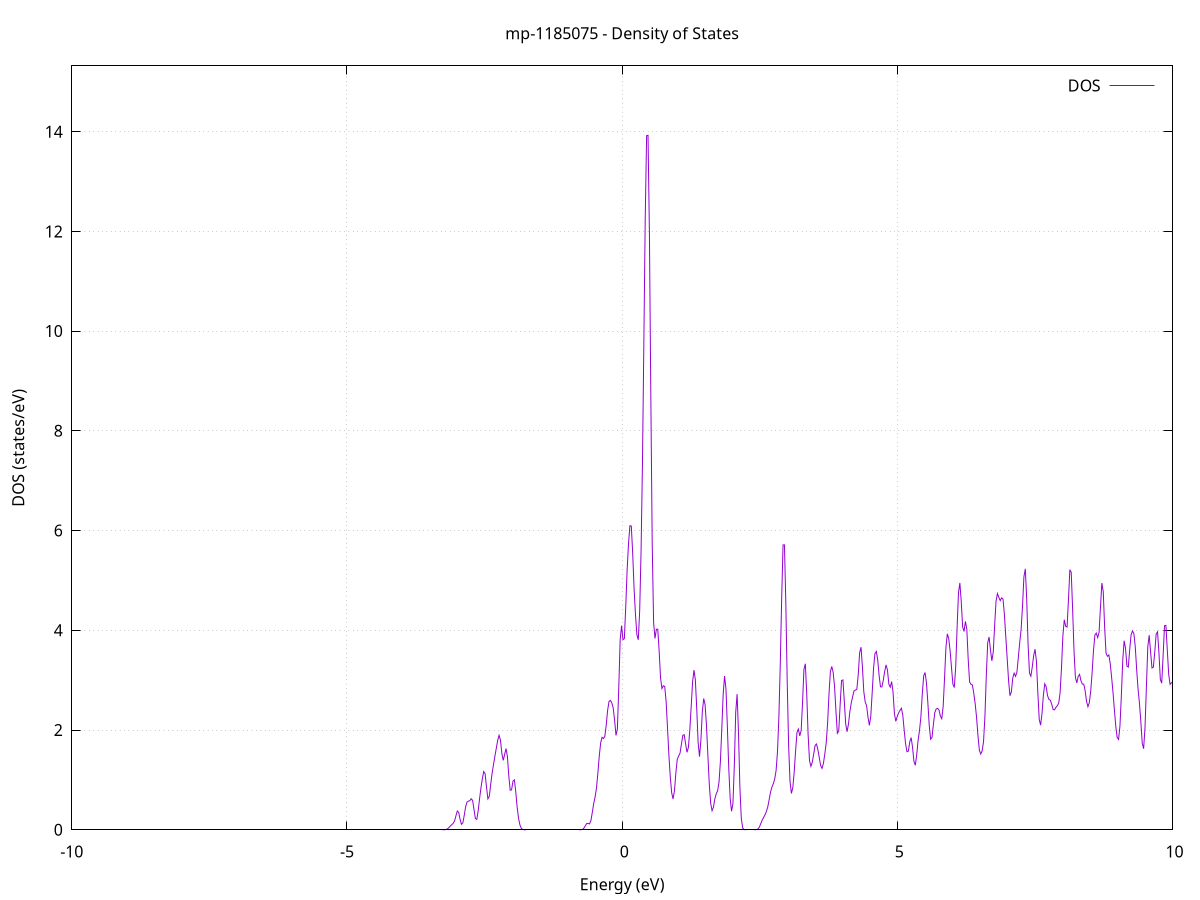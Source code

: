 set title 'mp-1185075 - Density of States'
set xlabel 'Energy (eV)'
set ylabel 'DOS (states/eV)'
set grid
set xrange [-10:10]
set yrange [0:15.319]
set xzeroaxis lt -1
set terminal png size 800,600
set output 'mp-1185075_dos_gnuplot.png'
plot '-' using 1:2 with lines title 'DOS'
-36.461500 0.000000
-36.436200 0.000000
-36.410900 0.000000
-36.385600 0.000000
-36.360300 0.000000
-36.335000 0.000000
-36.309700 0.000000
-36.284400 0.000000
-36.259100 0.000000
-36.233800 0.000000
-36.208500 0.000000
-36.183200 0.000000
-36.157900 0.000000
-36.132600 0.000000
-36.107300 0.000000
-36.082000 0.000000
-36.056700 0.000000
-36.031400 0.000000
-36.006100 0.000000
-35.980800 0.000000
-35.955500 0.000000
-35.930200 0.000000
-35.905000 0.000000
-35.879700 0.000000
-35.854400 0.000000
-35.829100 0.000000
-35.803800 0.000000
-35.778500 0.000000
-35.753200 0.000000
-35.727900 0.000000
-35.702600 0.000000
-35.677300 0.000000
-35.652000 0.000000
-35.626700 0.000000
-35.601400 0.000000
-35.576100 0.000000
-35.550800 0.000000
-35.525500 0.000000
-35.500200 0.000000
-35.474900 0.000000
-35.449600 0.000000
-35.424300 0.000000
-35.399000 0.000000
-35.373700 0.000000
-35.348400 0.000000
-35.323200 0.000000
-35.297900 0.000000
-35.272600 0.000000
-35.247300 0.000000
-35.222000 0.000000
-35.196700 0.000000
-35.171400 0.000000
-35.146100 0.000000
-35.120800 0.000000
-35.095500 0.000000
-35.070200 0.000000
-35.044900 0.000000
-35.019600 0.000000
-34.994300 0.000000
-34.969000 0.000000
-34.943700 0.000000
-34.918400 0.000000
-34.893100 0.000000
-34.867800 0.000000
-34.842500 0.000000
-34.817200 0.000000
-34.791900 0.000000
-34.766700 0.000000
-34.741400 0.000000
-34.716100 0.000000
-34.690800 0.000000
-34.665500 0.000000
-34.640200 0.000000
-34.614900 0.000000
-34.589600 0.000000
-34.564300 0.000000
-34.539000 0.000000
-34.513700 0.000000
-34.488400 0.000000
-34.463100 0.000000
-34.437800 0.000000
-34.412500 0.000000
-34.387200 0.000000
-34.361900 0.000000
-34.336600 0.000000
-34.311300 0.000900
-34.286000 0.016900
-34.260700 0.193300
-34.235400 1.358100
-34.210100 5.916800
-34.184900 16.137400
-34.159600 27.866600
-34.134300 30.842600
-34.109000 22.111700
-34.083700 10.324500
-34.058400 3.133600
-34.033100 0.612800
-34.007800 0.076200
-33.982500 0.006000
-33.957200 0.000300
-33.931900 0.000000
-33.906600 0.000000
-33.881300 0.000000
-33.856000 0.000000
-33.830700 0.000000
-33.805400 0.000000
-33.780100 0.000000
-33.754800 0.000000
-33.729500 0.000000
-33.704200 0.000000
-33.678900 0.000000
-33.653600 0.000000
-33.628300 0.000000
-33.603100 0.000000
-33.577800 0.000000
-33.552500 0.000000
-33.527200 0.000000
-33.501900 0.000000
-33.476600 0.000000
-33.451300 0.000000
-33.426000 0.000000
-33.400700 0.000000
-33.375400 0.000000
-33.350100 0.000000
-33.324800 0.000000
-33.299500 0.000000
-33.274200 0.000000
-33.248900 0.000000
-33.223600 0.000000
-33.198300 0.000000
-33.173000 0.000000
-33.147700 0.000000
-33.122400 0.000000
-33.097100 0.000000
-33.071800 0.000000
-33.046600 0.000000
-33.021300 0.000000
-32.996000 0.000000
-32.970700 0.000000
-32.945400 0.000000
-32.920100 0.000000
-32.894800 0.000000
-32.869500 0.000000
-32.844200 0.000000
-32.818900 0.000000
-32.793600 0.000000
-32.768300 0.000000
-32.743000 0.000000
-32.717700 0.000000
-32.692400 0.000000
-32.667100 0.000000
-32.641800 0.000000
-32.616500 0.000000
-32.591200 0.000000
-32.565900 0.000000
-32.540600 0.000000
-32.515300 0.000000
-32.490000 0.000000
-32.464800 0.000000
-32.439500 0.000000
-32.414200 0.000000
-32.388900 0.000000
-32.363600 0.000000
-32.338300 0.000000
-32.313000 0.000000
-32.287700 0.000000
-32.262400 0.000000
-32.237100 0.000000
-32.211800 0.000000
-32.186500 0.000000
-32.161200 0.000000
-32.135900 0.000000
-32.110600 0.000000
-32.085300 0.000000
-32.060000 0.000000
-32.034700 0.000000
-32.009400 0.000000
-31.984100 0.000000
-31.958800 0.000000
-31.933500 0.000000
-31.908200 0.000000
-31.883000 0.000000
-31.857700 0.000000
-31.832400 0.000000
-31.807100 0.000000
-31.781800 0.000000
-31.756500 0.000000
-31.731200 0.000000
-31.705900 0.000000
-31.680600 0.000000
-31.655300 0.000000
-31.630000 0.000000
-31.604700 0.000000
-31.579400 0.000000
-31.554100 0.000000
-31.528800 0.000000
-31.503500 0.000000
-31.478200 0.000000
-31.452900 0.000000
-31.427600 0.000000
-31.402300 0.000000
-31.377000 0.000000
-31.351700 0.000000
-31.326500 0.000000
-31.301200 0.000000
-31.275900 0.000000
-31.250600 0.000000
-31.225300 0.000000
-31.200000 0.000000
-31.174700 0.000000
-31.149400 0.000000
-31.124100 0.000000
-31.098800 0.000000
-31.073500 0.000400
-31.048200 0.007900
-31.022900 0.089300
-30.997600 0.616600
-30.972300 2.598600
-30.947000 6.696000
-30.921700 10.560200
-30.896400 10.199000
-30.871100 6.048600
-30.845800 2.383300
-30.820500 1.821000
-30.795200 5.526900
-30.769900 13.708200
-30.744700 21.155400
-30.719400 20.107700
-30.694100 11.766100
-30.668800 4.236300
-30.643500 0.937500
-30.618200 0.127400
-30.592900 0.010600
-30.567600 0.000500
-30.542300 0.000000
-30.517000 0.000000
-30.491700 0.000000
-30.466400 0.000000
-30.441100 0.000000
-30.415800 0.000000
-30.390500 0.000000
-30.365200 0.000000
-30.339900 0.000000
-30.314600 0.000000
-30.289300 0.000000
-30.264000 0.000000
-30.238700 0.000000
-30.213400 0.000000
-30.188200 0.000000
-30.162900 0.000000
-30.137600 0.000000
-30.112300 0.000000
-30.087000 0.000000
-30.061700 0.000000
-30.036400 0.000000
-30.011100 0.000000
-29.985800 0.000000
-29.960500 0.000000
-29.935200 0.000000
-29.909900 0.000000
-29.884600 0.000000
-29.859300 0.000000
-29.834000 0.000000
-29.808700 0.000000
-29.783400 0.000000
-29.758100 0.000000
-29.732800 0.000000
-29.707500 0.000000
-29.682200 0.000000
-29.656900 0.000000
-29.631600 0.000000
-29.606400 0.000000
-29.581100 0.000000
-29.555800 0.000000
-29.530500 0.000000
-29.505200 0.000000
-29.479900 0.000000
-29.454600 0.000000
-29.429300 0.000000
-29.404000 0.000000
-29.378700 0.000000
-29.353400 0.000000
-29.328100 0.000000
-29.302800 0.000000
-29.277500 0.000000
-29.252200 0.000000
-29.226900 0.000000
-29.201600 0.000000
-29.176300 0.000000
-29.151000 0.000000
-29.125700 0.000000
-29.100400 0.000000
-29.075100 0.000000
-29.049800 0.000000
-29.024600 0.000000
-28.999300 0.000000
-28.974000 0.000000
-28.948700 0.000000
-28.923400 0.000000
-28.898100 0.000000
-28.872800 0.000000
-28.847500 0.000000
-28.822200 0.000000
-28.796900 0.000000
-28.771600 0.000000
-28.746300 0.000000
-28.721000 0.000000
-28.695700 0.000000
-28.670400 0.000000
-28.645100 0.000000
-28.619800 0.000000
-28.594500 0.000000
-28.569200 0.000000
-28.543900 0.000000
-28.518600 0.000000
-28.493300 0.000000
-28.468100 0.000000
-28.442800 0.000000
-28.417500 0.000000
-28.392200 0.000000
-28.366900 0.000000
-28.341600 0.000000
-28.316300 0.000000
-28.291000 0.000000
-28.265700 0.000000
-28.240400 0.000000
-28.215100 0.000000
-28.189800 0.000000
-28.164500 0.000000
-28.139200 0.000000
-28.113900 0.000000
-28.088600 0.000000
-28.063300 0.000000
-28.038000 0.000000
-28.012700 0.000000
-27.987400 0.000000
-27.962100 0.000000
-27.936800 0.000000
-27.911500 0.000000
-27.886300 0.000000
-27.861000 0.000000
-27.835700 0.000000
-27.810400 0.000000
-27.785100 0.000000
-27.759800 0.000000
-27.734500 0.000000
-27.709200 0.000000
-27.683900 0.000000
-27.658600 0.000000
-27.633300 0.000000
-27.608000 0.000000
-27.582700 0.000000
-27.557400 0.000000
-27.532100 0.000000
-27.506800 0.000000
-27.481500 0.000000
-27.456200 0.000000
-27.430900 0.000000
-27.405600 0.000000
-27.380300 0.000000
-27.355000 0.000000
-27.329700 0.000000
-27.304500 0.000000
-27.279200 0.000000
-27.253900 0.000000
-27.228600 0.000000
-27.203300 0.000000
-27.178000 0.000000
-27.152700 0.000000
-27.127400 0.000000
-27.102100 0.000000
-27.076800 0.000000
-27.051500 0.000000
-27.026200 0.000000
-27.000900 0.000000
-26.975600 0.000000
-26.950300 0.000000
-26.925000 0.000000
-26.899700 0.000000
-26.874400 0.000000
-26.849100 0.000000
-26.823800 0.000000
-26.798500 0.000000
-26.773200 0.000000
-26.748000 0.000000
-26.722700 0.000000
-26.697400 0.000000
-26.672100 0.000000
-26.646800 0.000000
-26.621500 0.000000
-26.596200 0.000000
-26.570900 0.000000
-26.545600 0.000000
-26.520300 0.000000
-26.495000 0.000000
-26.469700 0.000000
-26.444400 0.000000
-26.419100 0.000000
-26.393800 0.000000
-26.368500 0.000000
-26.343200 0.000000
-26.317900 0.000000
-26.292600 0.000000
-26.267300 0.000000
-26.242000 0.000000
-26.216700 0.000000
-26.191400 0.000000
-26.166200 0.000000
-26.140900 0.000000
-26.115600 0.000000
-26.090300 0.000000
-26.065000 0.000000
-26.039700 0.000000
-26.014400 0.000000
-25.989100 0.000000
-25.963800 0.000000
-25.938500 0.000000
-25.913200 0.000000
-25.887900 0.000000
-25.862600 0.000000
-25.837300 0.000000
-25.812000 0.000000
-25.786700 0.000000
-25.761400 0.000000
-25.736100 0.000000
-25.710800 0.000000
-25.685500 0.000000
-25.660200 0.000000
-25.634900 0.000000
-25.609600 0.000000
-25.584400 0.000000
-25.559100 0.000000
-25.533800 0.000000
-25.508500 0.000000
-25.483200 0.000000
-25.457900 0.000000
-25.432600 0.000000
-25.407300 0.000000
-25.382000 0.000000
-25.356700 0.000000
-25.331400 0.000000
-25.306100 0.000000
-25.280800 0.000000
-25.255500 0.000000
-25.230200 0.000000
-25.204900 0.000000
-25.179600 0.000000
-25.154300 0.000000
-25.129000 0.000000
-25.103700 0.000000
-25.078400 0.000000
-25.053100 0.000000
-25.027900 0.000000
-25.002600 0.000000
-24.977300 0.000000
-24.952000 0.000000
-24.926700 0.000000
-24.901400 0.000000
-24.876100 0.000000
-24.850800 0.000000
-24.825500 0.000000
-24.800200 0.000000
-24.774900 0.000000
-24.749600 0.000000
-24.724300 0.000000
-24.699000 0.000000
-24.673700 0.000000
-24.648400 0.000000
-24.623100 0.000000
-24.597800 0.000000
-24.572500 0.000000
-24.547200 0.000000
-24.521900 0.000000
-24.496600 0.000000
-24.471300 0.000000
-24.446100 0.000000
-24.420800 0.000000
-24.395500 0.000000
-24.370200 0.000000
-24.344900 0.000000
-24.319600 0.000000
-24.294300 0.000000
-24.269000 0.000000
-24.243700 0.000000
-24.218400 0.000000
-24.193100 0.000000
-24.167800 0.000000
-24.142500 0.000000
-24.117200 0.000000
-24.091900 0.000000
-24.066600 0.000000
-24.041300 0.000000
-24.016000 0.000000
-23.990700 0.000000
-23.965400 0.000000
-23.940100 0.000000
-23.914800 0.000000
-23.889500 0.000000
-23.864300 0.000000
-23.839000 0.000000
-23.813700 0.000000
-23.788400 0.000000
-23.763100 0.000000
-23.737800 0.000000
-23.712500 0.000000
-23.687200 0.000000
-23.661900 0.000000
-23.636600 0.000000
-23.611300 0.000000
-23.586000 0.000000
-23.560700 0.000000
-23.535400 0.000000
-23.510100 0.000000
-23.484800 0.000000
-23.459500 0.000000
-23.434200 0.000000
-23.408900 0.000000
-23.383600 0.000000
-23.358300 0.000000
-23.333000 0.000000
-23.307800 0.000000
-23.282500 0.000000
-23.257200 0.000000
-23.231900 0.000000
-23.206600 0.000000
-23.181300 0.000000
-23.156000 0.000000
-23.130700 0.000000
-23.105400 0.000000
-23.080100 0.000000
-23.054800 0.000000
-23.029500 0.000000
-23.004200 0.000000
-22.978900 0.000000
-22.953600 0.000000
-22.928300 0.000000
-22.903000 0.000000
-22.877700 0.000000
-22.852400 0.000000
-22.827100 0.000000
-22.801800 0.000000
-22.776500 0.000000
-22.751200 0.000000
-22.726000 0.000000
-22.700700 0.000000
-22.675400 0.000000
-22.650100 0.000000
-22.624800 0.000000
-22.599500 0.000000
-22.574200 0.000000
-22.548900 0.000000
-22.523600 0.000000
-22.498300 0.000000
-22.473000 0.000000
-22.447700 0.000000
-22.422400 0.000000
-22.397100 0.000000
-22.371800 0.000000
-22.346500 0.000000
-22.321200 0.000000
-22.295900 0.000000
-22.270600 0.000000
-22.245300 0.000000
-22.220000 0.000000
-22.194700 0.000000
-22.169500 0.000000
-22.144200 0.000000
-22.118900 0.000000
-22.093600 0.000000
-22.068300 0.000000
-22.043000 0.000000
-22.017700 0.000000
-21.992400 0.000000
-21.967100 0.000000
-21.941800 0.000000
-21.916500 0.000000
-21.891200 0.000000
-21.865900 0.000000
-21.840600 0.000000
-21.815300 0.000000
-21.790000 0.000000
-21.764700 0.000000
-21.739400 0.000000
-21.714100 0.000000
-21.688800 0.000000
-21.663500 0.000000
-21.638200 0.000000
-21.612900 0.000000
-21.587700 0.000000
-21.562400 0.000000
-21.537100 0.000000
-21.511800 0.000000
-21.486500 0.000000
-21.461200 0.000000
-21.435900 0.000000
-21.410600 0.000000
-21.385300 0.000000
-21.360000 0.000000
-21.334700 0.000000
-21.309400 0.000000
-21.284100 0.000000
-21.258800 0.000000
-21.233500 0.000000
-21.208200 0.000000
-21.182900 0.000000
-21.157600 0.000000
-21.132300 0.000000
-21.107000 0.000000
-21.081700 0.000000
-21.056400 0.000000
-21.031100 0.000000
-21.005900 0.000000
-20.980600 0.000000
-20.955300 0.000000
-20.930000 0.000000
-20.904700 0.000000
-20.879400 0.000000
-20.854100 0.000000
-20.828800 0.000000
-20.803500 0.000000
-20.778200 0.000000
-20.752900 0.000000
-20.727600 0.000000
-20.702300 0.000000
-20.677000 0.000000
-20.651700 0.000000
-20.626400 0.000000
-20.601100 0.000000
-20.575800 0.000000
-20.550500 0.000000
-20.525200 0.000000
-20.499900 0.000000
-20.474600 0.000000
-20.449400 0.000000
-20.424100 0.000000
-20.398800 0.000000
-20.373500 0.000000
-20.348200 0.000000
-20.322900 0.000000
-20.297600 0.000000
-20.272300 0.000000
-20.247000 0.000000
-20.221700 0.000000
-20.196400 0.000000
-20.171100 0.000000
-20.145800 0.000000
-20.120500 0.000000
-20.095200 0.000000
-20.069900 0.000000
-20.044600 0.000000
-20.019300 0.000000
-19.994000 0.000000
-19.968700 0.000000
-19.943400 0.000000
-19.918100 0.000000
-19.892800 0.000000
-19.867600 0.000000
-19.842300 0.000000
-19.817000 0.000000
-19.791700 0.000000
-19.766400 0.000000
-19.741100 0.000000
-19.715800 0.000000
-19.690500 0.000000
-19.665200 0.000000
-19.639900 0.000000
-19.614600 0.000000
-19.589300 0.000000
-19.564000 0.000000
-19.538700 0.000000
-19.513400 0.000000
-19.488100 0.000000
-19.462800 0.000000
-19.437500 0.000000
-19.412200 0.000000
-19.386900 0.000000
-19.361600 0.000000
-19.336300 0.000000
-19.311000 0.000000
-19.285800 0.000000
-19.260500 0.000000
-19.235200 0.000000
-19.209900 0.000000
-19.184600 0.000000
-19.159300 0.000000
-19.134000 0.000000
-19.108700 0.000000
-19.083400 0.000000
-19.058100 0.000000
-19.032800 0.000000
-19.007500 0.000000
-18.982200 0.000000
-18.956900 0.000000
-18.931600 0.000000
-18.906300 0.000000
-18.881000 0.000000
-18.855700 0.000000
-18.830400 0.000000
-18.805100 0.000000
-18.779800 0.000000
-18.754500 0.000000
-18.729300 0.000000
-18.704000 0.000000
-18.678700 0.000000
-18.653400 0.000000
-18.628100 0.000000
-18.602800 0.000000
-18.577500 0.000000
-18.552200 0.000000
-18.526900 0.000000
-18.501600 0.000000
-18.476300 0.000000
-18.451000 0.000000
-18.425700 0.000000
-18.400400 0.000000
-18.375100 0.000000
-18.349800 0.000000
-18.324500 0.000000
-18.299200 0.000000
-18.273900 0.000000
-18.248600 0.000000
-18.223300 0.000000
-18.198000 0.000000
-18.172700 0.000000
-18.147500 0.000000
-18.122200 0.000000
-18.096900 0.000000
-18.071600 0.000000
-18.046300 0.000000
-18.021000 0.000000
-17.995700 0.000000
-17.970400 0.000000
-17.945100 0.000000
-17.919800 0.000000
-17.894500 0.000000
-17.869200 0.000000
-17.843900 0.000000
-17.818600 0.000000
-17.793300 0.000000
-17.768000 0.000000
-17.742700 0.000000
-17.717400 0.000000
-17.692100 0.000000
-17.666800 0.000000
-17.641500 0.000000
-17.616200 0.000000
-17.590900 0.000000
-17.565700 0.000000
-17.540400 0.000000
-17.515100 0.000000
-17.489800 0.000000
-17.464500 0.000000
-17.439200 0.000000
-17.413900 0.000000
-17.388600 0.000000
-17.363300 0.000000
-17.338000 0.000000
-17.312700 0.000000
-17.287400 0.000000
-17.262100 0.000000
-17.236800 0.000000
-17.211500 0.000000
-17.186200 0.000000
-17.160900 0.000000
-17.135600 0.000000
-17.110300 0.000000
-17.085000 0.000000
-17.059700 0.000000
-17.034400 0.000000
-17.009200 0.000000
-16.983900 0.000000
-16.958600 0.000000
-16.933300 0.000000
-16.908000 0.000000
-16.882700 0.000000
-16.857400 0.000000
-16.832100 0.000000
-16.806800 0.000000
-16.781500 0.000000
-16.756200 0.000000
-16.730900 0.000000
-16.705600 0.000000
-16.680300 0.000000
-16.655000 0.000000
-16.629700 0.000000
-16.604400 0.000000
-16.579100 0.000000
-16.553800 0.000000
-16.528500 0.000000
-16.503200 0.000000
-16.477900 0.000000
-16.452600 0.000000
-16.427400 0.000000
-16.402100 0.000000
-16.376800 0.000000
-16.351500 0.000000
-16.326200 0.000000
-16.300900 0.000000
-16.275600 0.000000
-16.250300 0.000000
-16.225000 0.000000
-16.199700 0.000000
-16.174400 0.000000
-16.149100 0.000000
-16.123800 0.000000
-16.098500 0.000000
-16.073200 0.000000
-16.047900 0.000000
-16.022600 0.000000
-15.997300 0.000000
-15.972000 0.000000
-15.946700 0.000000
-15.921400 0.000000
-15.896100 0.000000
-15.870900 0.000000
-15.845600 0.000000
-15.820300 0.000000
-15.795000 0.000000
-15.769700 0.000000
-15.744400 0.000000
-15.719100 0.000000
-15.693800 0.000000
-15.668500 0.000000
-15.643200 0.000000
-15.617900 0.000000
-15.592600 0.000000
-15.567300 0.000000
-15.542000 0.000000
-15.516700 0.000000
-15.491400 0.000000
-15.466100 0.000000
-15.440800 0.000000
-15.415500 0.000000
-15.390200 0.000000
-15.364900 0.000000
-15.339600 0.000000
-15.314300 0.000000
-15.289100 0.000000
-15.263800 0.000000
-15.238500 0.000000
-15.213200 0.000000
-15.187900 0.000000
-15.162600 0.000000
-15.137300 0.000000
-15.112000 0.000000
-15.086700 0.000000
-15.061400 0.000000
-15.036100 0.000000
-15.010800 0.000000
-14.985500 0.000000
-14.960200 0.000000
-14.934900 0.000000
-14.909600 0.000000
-14.884300 0.000000
-14.859000 0.000000
-14.833700 0.000000
-14.808400 0.000000
-14.783100 0.000000
-14.757800 0.000000
-14.732500 0.000000
-14.707300 0.001100
-14.682000 0.017100
-14.656700 0.157300
-14.631400 0.905100
-14.606100 3.259000
-14.580800 7.391400
-14.555500 10.770000
-14.530200 11.089600
-14.504900 11.384600
-14.479600 15.850000
-14.454300 21.114100
-14.429000 20.228900
-14.403700 14.668700
-14.378400 12.509700
-14.353100 16.678500
-14.327800 23.239500
-14.302500 29.362800
-14.277200 36.471400
-14.251900 42.426900
-14.226600 39.009000
-14.201300 25.089000
-14.176000 10.670400
-14.150800 2.927300
-14.125500 0.511400
-14.100200 0.056400
-14.074900 0.003900
-14.049600 0.000200
-14.024300 0.000000
-13.999000 0.000000
-13.973700 0.000000
-13.948400 0.000000
-13.923100 0.000000
-13.897800 0.000000
-13.872500 0.000000
-13.847200 0.000000
-13.821900 0.000000
-13.796600 0.000000
-13.771300 0.000000
-13.746000 0.000000
-13.720700 0.000000
-13.695400 0.000000
-13.670100 0.000000
-13.644800 0.000000
-13.619500 0.000000
-13.594200 0.000000
-13.569000 0.000000
-13.543700 0.000000
-13.518400 0.000000
-13.493100 0.000000
-13.467800 0.000000
-13.442500 0.000000
-13.417200 0.000000
-13.391900 0.000000
-13.366600 0.000000
-13.341300 0.000000
-13.316000 0.000000
-13.290700 0.000000
-13.265400 0.000000
-13.240100 0.000000
-13.214800 0.000000
-13.189500 0.000000
-13.164200 0.000000
-13.138900 0.000000
-13.113600 0.000000
-13.088300 0.000000
-13.063000 0.000000
-13.037700 0.000000
-13.012400 0.000000
-12.987200 0.000000
-12.961900 0.000000
-12.936600 0.000000
-12.911300 0.000000
-12.886000 0.000000
-12.860700 0.000000
-12.835400 0.000000
-12.810100 0.000000
-12.784800 0.000000
-12.759500 0.000000
-12.734200 0.000000
-12.708900 0.000000
-12.683600 0.000000
-12.658300 0.000000
-12.633000 0.000000
-12.607700 0.000000
-12.582400 0.000000
-12.557100 0.000000
-12.531800 0.000000
-12.506500 0.000000
-12.481200 0.000000
-12.455900 0.000000
-12.430700 0.000000
-12.405400 0.000000
-12.380100 0.000000
-12.354800 0.000000
-12.329500 0.000000
-12.304200 0.000000
-12.278900 0.000000
-12.253600 0.000000
-12.228300 0.000000
-12.203000 0.000000
-12.177700 0.000000
-12.152400 0.000000
-12.127100 0.000000
-12.101800 0.000000
-12.076500 0.000000
-12.051200 0.000000
-12.025900 0.000000
-12.000600 0.000000
-11.975300 0.000000
-11.950000 0.000000
-11.924700 0.000000
-11.899400 0.000000
-11.874100 0.000000
-11.848900 0.000000
-11.823600 0.000000
-11.798300 0.000000
-11.773000 0.000000
-11.747700 0.000000
-11.722400 0.000000
-11.697100 0.000000
-11.671800 0.000000
-11.646500 0.000000
-11.621200 0.000000
-11.595900 0.000000
-11.570600 0.000000
-11.545300 0.000000
-11.520000 0.000000
-11.494700 0.000000
-11.469400 0.000000
-11.444100 0.000000
-11.418800 0.000000
-11.393500 0.000000
-11.368200 0.000000
-11.342900 0.000000
-11.317600 0.000000
-11.292300 0.000000
-11.267100 0.000000
-11.241800 0.000000
-11.216500 0.000000
-11.191200 0.000000
-11.165900 0.000000
-11.140600 0.000000
-11.115300 0.000000
-11.090000 0.000000
-11.064700 0.000000
-11.039400 0.000000
-11.014100 0.000000
-10.988800 0.000000
-10.963500 0.000000
-10.938200 0.000000
-10.912900 0.000000
-10.887600 0.000000
-10.862300 0.000000
-10.837000 0.000000
-10.811700 0.000000
-10.786400 0.000000
-10.761100 0.000000
-10.735800 0.000000
-10.710600 0.000000
-10.685300 0.000000
-10.660000 0.000000
-10.634700 0.000000
-10.609400 0.000000
-10.584100 0.000000
-10.558800 0.000000
-10.533500 0.000000
-10.508200 0.000000
-10.482900 0.000000
-10.457600 0.000000
-10.432300 0.000000
-10.407000 0.000000
-10.381700 0.000000
-10.356400 0.000000
-10.331100 0.000000
-10.305800 0.000000
-10.280500 0.000000
-10.255200 0.000000
-10.229900 0.000000
-10.204600 0.000000
-10.179300 0.000000
-10.154000 0.000000
-10.128800 0.000000
-10.103500 0.000000
-10.078200 0.000000
-10.052900 0.000000
-10.027600 0.000000
-10.002300 0.000000
-9.977000 0.000000
-9.951700 0.000000
-9.926400 0.000000
-9.901100 0.000000
-9.875800 0.000000
-9.850500 0.000000
-9.825200 0.000000
-9.799900 0.000000
-9.774600 0.000000
-9.749300 0.000000
-9.724000 0.000000
-9.698700 0.000000
-9.673400 0.000000
-9.648100 0.000000
-9.622800 0.000000
-9.597500 0.000000
-9.572300 0.000000
-9.547000 0.000000
-9.521700 0.000000
-9.496400 0.000000
-9.471100 0.000000
-9.445800 0.000000
-9.420500 0.000000
-9.395200 0.000000
-9.369900 0.000000
-9.344600 0.000000
-9.319300 0.000000
-9.294000 0.000000
-9.268700 0.000000
-9.243400 0.000000
-9.218100 0.000000
-9.192800 0.000000
-9.167500 0.000000
-9.142200 0.000000
-9.116900 0.000000
-9.091600 0.000000
-9.066300 0.000000
-9.041000 0.000000
-9.015700 0.000000
-8.990500 0.000000
-8.965200 0.000000
-8.939900 0.000000
-8.914600 0.000000
-8.889300 0.000000
-8.864000 0.000000
-8.838700 0.000000
-8.813400 0.000000
-8.788100 0.000000
-8.762800 0.000000
-8.737500 0.000000
-8.712200 0.000000
-8.686900 0.000000
-8.661600 0.000000
-8.636300 0.000000
-8.611000 0.000000
-8.585700 0.000000
-8.560400 0.000000
-8.535100 0.000000
-8.509800 0.000000
-8.484500 0.000000
-8.459200 0.000000
-8.433900 0.000000
-8.408700 0.000000
-8.383400 0.000000
-8.358100 0.000000
-8.332800 0.000000
-8.307500 0.000000
-8.282200 0.000000
-8.256900 0.000000
-8.231600 0.000000
-8.206300 0.000000
-8.181000 0.000000
-8.155700 0.000000
-8.130400 0.000000
-8.105100 0.000000
-8.079800 0.000000
-8.054500 0.000000
-8.029200 0.000000
-8.003900 0.000000
-7.978600 0.000000
-7.953300 0.000000
-7.928000 0.000000
-7.902700 0.000000
-7.877400 0.000000
-7.852200 0.000000
-7.826900 0.000000
-7.801600 0.000000
-7.776300 0.000000
-7.751000 0.000000
-7.725700 0.000000
-7.700400 0.000000
-7.675100 0.000000
-7.649800 0.000000
-7.624500 0.000000
-7.599200 0.000000
-7.573900 0.000000
-7.548600 0.000000
-7.523300 0.000000
-7.498000 0.000000
-7.472700 0.000000
-7.447400 0.000000
-7.422100 0.000000
-7.396800 0.000000
-7.371500 0.000000
-7.346200 0.000000
-7.320900 0.000000
-7.295600 0.000000
-7.270400 0.000000
-7.245100 0.000000
-7.219800 0.000000
-7.194500 0.000000
-7.169200 0.000000
-7.143900 0.000000
-7.118600 0.000000
-7.093300 0.000000
-7.068000 0.000000
-7.042700 0.000000
-7.017400 0.000000
-6.992100 0.000000
-6.966800 0.000000
-6.941500 0.000000
-6.916200 0.000000
-6.890900 0.000000
-6.865600 0.000000
-6.840300 0.000000
-6.815000 0.000000
-6.789700 0.000000
-6.764400 0.000000
-6.739100 0.000000
-6.713800 0.000000
-6.688600 0.000000
-6.663300 0.000000
-6.638000 0.000000
-6.612700 0.000000
-6.587400 0.000000
-6.562100 0.000000
-6.536800 0.000000
-6.511500 0.000000
-6.486200 0.000000
-6.460900 0.000000
-6.435600 0.000000
-6.410300 0.000000
-6.385000 0.000000
-6.359700 0.000000
-6.334400 0.000000
-6.309100 0.000000
-6.283800 0.000000
-6.258500 0.000000
-6.233200 0.000000
-6.207900 0.000000
-6.182600 0.000000
-6.157300 0.000000
-6.132100 0.000000
-6.106800 0.000000
-6.081500 0.000000
-6.056200 0.000000
-6.030900 0.000000
-6.005600 0.000000
-5.980300 0.000000
-5.955000 0.000000
-5.929700 0.000000
-5.904400 0.000000
-5.879100 0.000000
-5.853800 0.000000
-5.828500 0.000000
-5.803200 0.000000
-5.777900 0.000000
-5.752600 0.000000
-5.727300 0.000000
-5.702000 0.000000
-5.676700 0.000000
-5.651400 0.000000
-5.626100 0.000000
-5.600800 0.000000
-5.575500 0.000000
-5.550300 0.000000
-5.525000 0.000000
-5.499700 0.000000
-5.474400 0.000000
-5.449100 0.000000
-5.423800 0.000000
-5.398500 0.000000
-5.373200 0.000000
-5.347900 0.000000
-5.322600 0.000000
-5.297300 0.000000
-5.272000 0.000000
-5.246700 0.000000
-5.221400 0.000000
-5.196100 0.000000
-5.170800 0.000000
-5.145500 0.000000
-5.120200 0.000000
-5.094900 0.000000
-5.069600 0.000000
-5.044300 0.000000
-5.019000 0.000000
-4.993700 0.000000
-4.968500 0.000000
-4.943200 0.000000
-4.917900 0.000000
-4.892600 0.000000
-4.867300 0.000000
-4.842000 0.000000
-4.816700 0.000000
-4.791400 0.000000
-4.766100 0.000000
-4.740800 0.000000
-4.715500 0.000000
-4.690200 0.000000
-4.664900 0.000000
-4.639600 0.000000
-4.614300 0.000000
-4.589000 0.000000
-4.563700 0.000000
-4.538400 0.000000
-4.513100 0.000000
-4.487800 0.000000
-4.462500 0.000000
-4.437200 0.000000
-4.412000 0.000000
-4.386700 0.000000
-4.361400 0.000000
-4.336100 0.000000
-4.310800 0.000000
-4.285500 0.000000
-4.260200 0.000000
-4.234900 0.000000
-4.209600 0.000000
-4.184300 0.000000
-4.159000 0.000000
-4.133700 0.000000
-4.108400 0.000000
-4.083100 0.000000
-4.057800 0.000000
-4.032500 0.000000
-4.007200 0.000000
-3.981900 0.000000
-3.956600 0.000000
-3.931300 0.000000
-3.906000 0.000000
-3.880700 0.000000
-3.855400 0.000000
-3.830200 0.000000
-3.804900 0.000000
-3.779600 0.000000
-3.754300 0.000000
-3.729000 0.000000
-3.703700 0.000000
-3.678400 0.000000
-3.653100 0.000000
-3.627800 0.000000
-3.602500 0.000000
-3.577200 0.000000
-3.551900 0.000000
-3.526600 0.000000
-3.501300 0.000000
-3.476000 0.000000
-3.450700 0.000000
-3.425400 0.000000
-3.400100 0.000000
-3.374800 0.000000
-3.349500 0.000000
-3.324200 0.000000
-3.298900 0.000000
-3.273600 0.000000
-3.248400 0.000100
-3.223100 0.001000
-3.197800 0.005700
-3.172500 0.019500
-3.147200 0.044600
-3.121900 0.075100
-3.096600 0.103100
-3.071300 0.127400
-3.046000 0.174000
-3.020700 0.277300
-2.995400 0.376000
-2.970100 0.348000
-2.944800 0.210800
-2.919500 0.109400
-2.894200 0.139700
-2.868900 0.290400
-2.843600 0.462400
-2.818300 0.556900
-2.793000 0.573000
-2.767700 0.583500
-2.742400 0.622400
-2.717100 0.588000
-2.691900 0.408900
-2.666600 0.224100
-2.641300 0.208100
-2.616000 0.379100
-2.590700 0.624100
-2.565400 0.839900
-2.540100 1.025900
-2.514800 1.167900
-2.489500 1.123500
-2.464200 0.851500
-2.438900 0.619700
-2.413600 0.671100
-2.388300 0.910300
-2.363000 1.133900
-2.337700 1.307500
-2.312400 1.473700
-2.287100 1.631800
-2.261800 1.788400
-2.236500 1.894900
-2.211200 1.801000
-2.185900 1.532500
-2.160600 1.392000
-2.135300 1.509100
-2.110100 1.628600
-2.084800 1.468300
-2.059500 1.082000
-2.034200 0.793000
-2.008900 0.801500
-1.983600 0.975900
-1.958300 1.001400
-1.933000 0.762100
-1.907700 0.451700
-1.882400 0.228900
-1.857100 0.096000
-1.831800 0.029100
-1.806500 0.005800
-1.781200 0.000700
-1.755900 0.000100
-1.730600 0.000000
-1.705300 0.000000
-1.680000 0.000000
-1.654700 0.000000
-1.629400 0.000000
-1.604100 0.000000
-1.578800 0.000000
-1.553600 0.000000
-1.528300 0.000000
-1.503000 0.000000
-1.477700 0.000000
-1.452400 0.000000
-1.427100 0.000000
-1.401800 0.000000
-1.376500 0.000000
-1.351200 0.000000
-1.325900 0.000000
-1.300600 0.000000
-1.275300 0.000000
-1.250000 0.000000
-1.224700 0.000000
-1.199400 0.000000
-1.174100 0.000000
-1.148800 0.000000
-1.123500 0.000000
-1.098200 0.000000
-1.072900 0.000000
-1.047600 0.000000
-1.022300 0.000000
-0.997000 0.000000
-0.971800 0.000000
-0.946500 0.000000
-0.921200 0.000000
-0.895900 0.000000
-0.870600 0.000000
-0.845300 0.000000
-0.820000 0.000000
-0.794700 0.000000
-0.769400 0.000100
-0.744100 0.001300
-0.718800 0.008400
-0.693500 0.033700
-0.668200 0.082900
-0.642900 0.126500
-0.617600 0.126700
-0.592300 0.117400
-0.567000 0.186200
-0.541700 0.353000
-0.516400 0.528600
-0.491100 0.659600
-0.465800 0.842500
-0.440500 1.146200
-0.415200 1.482800
-0.390000 1.745600
-0.364700 1.853700
-0.339400 1.830000
-0.314100 1.875700
-0.288800 2.106900
-0.263500 2.398800
-0.238200 2.573300
-0.212900 2.594300
-0.187600 2.542200
-0.162300 2.441500
-0.137000 2.197300
-0.111700 1.891800
-0.086400 2.022500
-0.061100 2.860400
-0.035800 3.814900
-0.010500 4.093300
0.014800 3.812800
0.040100 3.833700
0.065400 4.471800
0.090700 5.217800
0.116000 5.739900
0.141300 6.097900
0.166500 6.090500
0.191800 5.539400
0.217100 4.831000
0.242400 4.309800
0.267700 3.910300
0.293000 3.809700
0.318300 4.379500
0.343600 5.577800
0.368900 7.335400
0.394200 9.739700
0.419500 12.267000
0.444800 13.921300
0.470100 13.926400
0.495400 11.981100
0.520700 8.745500
0.546000 5.763700
0.571300 4.164200
0.596600 3.836400
0.621900 4.021600
0.647200 4.022900
0.672500 3.580600
0.697800 3.044300
0.723100 2.832600
0.748300 2.888300
0.773600 2.873900
0.798900 2.576600
0.824200 2.045100
0.849500 1.493900
0.874800 1.057100
0.900100 0.741100
0.925400 0.618100
0.950700 0.781700
0.976000 1.138900
1.001300 1.413300
1.026600 1.478700
1.051900 1.536800
1.077200 1.717200
1.102500 1.893900
1.127800 1.906700
1.153100 1.721200
1.178400 1.553500
1.203700 1.651700
1.229000 1.991700
1.254300 2.465800
1.279600 2.961700
1.304900 3.202400
1.330100 3.008400
1.355400 2.430700
1.380700 1.748900
1.406000 1.466400
1.431300 1.801800
1.456600 2.362300
1.481900 2.632700
1.507200 2.507500
1.532500 2.092200
1.557800 1.492600
1.583100 0.918300
1.608400 0.534100
1.633700 0.382200
1.659000 0.453800
1.684300 0.619700
1.709600 0.721800
1.734900 0.783300
1.760200 0.957000
1.785500 1.372500
1.810800 2.031400
1.836100 2.728200
1.861400 3.082700
1.886600 2.819900
1.911900 2.069300
1.937200 1.233000
1.962500 0.635100
1.987800 0.371400
2.013100 0.526900
2.038400 1.287100
2.063700 2.358200
2.089000 2.720600
2.114300 1.937600
2.139600 0.849800
2.164900 0.229300
2.190200 0.038000
2.215500 0.003900
2.240800 0.000200
2.266100 0.000000
2.291400 0.000000
2.316700 0.000000
2.342000 0.000000
2.367300 0.000000
2.392600 0.000000
2.417900 0.000400
2.443200 0.003300
2.468400 0.017000
2.493700 0.056000
2.519000 0.123500
2.544300 0.192900
2.569600 0.245000
2.594900 0.298600
2.620200 0.364600
2.645500 0.455300
2.670800 0.600200
2.696100 0.756100
2.721400 0.855000
2.746700 0.923700
2.772000 1.017900
2.797300 1.189500
2.822600 1.565200
2.847900 2.265700
2.873200 3.316300
2.898500 4.635000
2.923800 5.711800
2.949100 5.713800
2.974400 4.525000
2.999700 2.942500
3.025000 1.688800
3.050200 0.967000
3.075500 0.729100
3.100800 0.844200
3.126100 1.154400
3.151400 1.579100
3.176700 1.952300
3.202000 2.020700
3.227300 1.883300
3.252600 1.987800
3.277900 2.555800
3.303200 3.215600
3.328500 3.329800
3.353800 2.733300
3.379100 1.906900
3.404400 1.387100
3.429700 1.271700
3.455000 1.354500
3.480300 1.518900
3.505600 1.690200
3.530900 1.720900
3.556200 1.610300
3.581500 1.447400
3.606700 1.288300
3.632000 1.231100
3.657300 1.333200
3.682600 1.521700
3.707900 1.743300
3.733200 2.137800
3.758500 2.723200
3.783800 3.171400
3.809100 3.275000
3.834400 3.154900
3.859700 2.868800
3.885000 2.376600
3.910300 1.935000
3.935600 1.978200
3.960900 2.501600
3.986200 2.993900
4.011500 3.005000
4.036800 2.575800
4.062100 2.118500
4.087400 1.966800
4.112700 2.123800
4.138000 2.373600
4.163300 2.545100
4.188500 2.670500
4.213800 2.786100
4.239100 2.802000
4.264400 2.817300
4.289700 3.106700
4.315000 3.550800
4.340300 3.661700
4.365600 3.270600
4.390900 2.769000
4.416200 2.564700
4.441500 2.488800
4.466800 2.259200
4.492100 2.093700
4.517400 2.271400
4.542700 2.734600
4.568000 3.236500
4.593300 3.534600
4.618600 3.575500
4.643900 3.401700
4.669200 3.091600
4.694500 2.867200
4.719800 2.864500
4.745000 2.998100
4.770300 3.175000
4.795600 3.307300
4.820900 3.202100
4.846200 2.919800
4.871500 2.859200
4.896800 2.970900
4.922100 2.762900
4.947400 2.328000
4.972700 2.173500
4.998000 2.272600
5.023300 2.342100
5.048600 2.395600
5.073900 2.438300
5.099200 2.301100
5.124500 1.999900
5.149800 1.726800
5.175100 1.565100
5.200400 1.578100
5.225700 1.761000
5.251000 1.848500
5.276300 1.658800
5.301600 1.374600
5.326800 1.293200
5.352100 1.502100
5.377400 1.790000
5.402700 1.988800
5.428000 2.261300
5.453300 2.714100
5.478600 3.087000
5.503900 3.154100
5.529200 2.952500
5.554500 2.552700
5.579800 2.093500
5.605100 1.815800
5.630400 1.853000
5.655700 2.116600
5.681000 2.349900
5.706300 2.422900
5.731600 2.434400
5.756900 2.402800
5.782200 2.281800
5.807500 2.227400
5.832800 2.468100
5.858100 3.043400
5.883400 3.660000
5.908600 3.928000
5.933900 3.836500
5.959200 3.588900
5.984500 3.252600
6.009800 2.919600
6.035100 2.852300
6.060400 3.259700
6.085700 4.036900
6.111000 4.749800
6.136300 4.949700
6.161600 4.573400
6.186900 4.068700
6.212200 3.977200
6.237500 4.178600
6.262800 4.021600
6.288100 3.412000
6.313400 2.962100
6.338700 2.916800
6.364000 2.902600
6.389300 2.736500
6.414600 2.529300
6.439900 2.252700
6.465100 1.887500
6.490400 1.599000
6.515700 1.519200
6.541000 1.582700
6.566300 1.763900
6.591600 2.268700
6.616900 3.093100
6.642200 3.751500
6.667500 3.866300
6.692800 3.602000
6.718100 3.387200
6.743400 3.568300
6.768700 4.106400
6.794000 4.587600
6.819300 4.737100
6.844600 4.660600
6.869900 4.595300
6.895200 4.651100
6.920500 4.626200
6.945800 4.316000
6.971100 3.868100
6.996400 3.431400
7.021700 2.988300
7.046900 2.688600
7.072200 2.764700
7.097500 3.044200
7.122800 3.140700
7.148100 3.077300
7.173400 3.160200
7.198700 3.456400
7.224000 3.753000
7.249300 4.016700
7.274600 4.481500
7.299900 5.069500
7.325200 5.233400
7.350500 4.638600
7.375800 3.716500
7.401100 3.144400
7.426400 3.078500
7.451700 3.261700
7.477000 3.492000
7.502300 3.622200
7.527600 3.380800
7.552900 2.755800
7.578200 2.215800
7.603500 2.098300
7.628700 2.331700
7.654000 2.697900
7.679300 2.926900
7.704600 2.868400
7.729900 2.689700
7.755200 2.613300
7.780500 2.597900
7.805800 2.515200
7.831100 2.413400
7.856400 2.404000
7.881700 2.455400
7.907000 2.487000
7.932300 2.538100
7.957600 2.747100
7.982900 3.245700
8.008200 3.891000
8.033500 4.212000
8.058800 4.080300
8.084100 4.065800
8.109400 4.602400
8.134700 5.216500
8.160000 5.162100
8.185200 4.426900
8.210500 3.585100
8.235800 3.058500
8.261100 2.944500
8.286400 3.076800
8.311700 3.115800
8.337000 2.988300
8.362300 2.921200
8.387600 2.919200
8.412900 2.789300
8.438200 2.573500
8.463500 2.468300
8.488800 2.550200
8.514100 2.781500
8.539400 3.149700
8.564700 3.598900
8.590000 3.906800
8.615300 3.944400
8.640600 3.853100
8.665900 3.961100
8.691200 4.465400
8.716500 4.947400
8.741800 4.773800
8.767000 4.064300
8.792300 3.540500
8.817600 3.479800
8.842900 3.505700
8.868200 3.335900
8.893500 3.060700
8.918800 2.759400
8.944100 2.408900
8.969400 2.076000
8.994700 1.851000
9.020000 1.811700
9.045300 2.081700
9.070600 2.685500
9.095900 3.395700
9.121200 3.790500
9.146500 3.640500
9.171800 3.283200
9.197100 3.262600
9.222400 3.610300
9.247700 3.909400
9.273000 3.987600
9.298300 3.932500
9.323600 3.669600
9.348800 3.215400
9.374100 2.821900
9.399400 2.538700
9.424700 2.166500
9.450000 1.739300
9.475300 1.625100
9.500600 2.050100
9.525900 2.873400
9.551200 3.668700
9.576500 3.902800
9.601800 3.569800
9.627100 3.244200
9.652400 3.260900
9.677700 3.563800
9.703000 3.923300
9.728300 3.969800
9.753600 3.548500
9.778900 3.014800
9.804200 2.941200
9.829500 3.490100
9.854800 4.091600
9.880100 4.099800
9.905300 3.608400
9.930600 3.121000
9.955900 2.915900
9.981200 2.948600
10.006500 2.968100
10.031800 2.760700
10.057100 2.451700
10.082400 2.313200
10.107700 2.387700
10.133000 2.593300
10.158300 2.882000
10.183600 3.179700
10.208900 3.556600
10.234200 4.179600
10.259500 4.690000
10.284800 4.477300
10.310100 3.633800
10.335400 2.844800
10.360700 2.577000
10.386000 2.740900
10.411300 2.902500
10.436600 2.803300
10.461900 2.627000
10.487100 2.669000
10.512400 2.962300
10.537700 3.221600
10.563000 3.122900
10.588300 2.667900
10.613600 2.270300
10.638900 2.356300
10.664200 2.812000
10.689500 3.129300
10.714800 3.004800
10.740100 2.651800
10.765400 2.556500
10.790700 2.768600
10.816000 2.830400
10.841300 2.445900
10.866600 1.764400
10.891900 1.106500
10.917200 0.634500
10.942500 0.328900
10.967800 0.146200
10.993100 0.053900
11.018400 0.015800
11.043600 0.003400
11.068900 0.000500
11.094200 0.000000
11.119500 0.000000
11.144800 0.000100
11.170100 0.000600
11.195400 0.004400
11.220700 0.019100
11.246000 0.050400
11.271300 0.081600
11.296600 0.080800
11.321900 0.049000
11.347200 0.018200
11.372500 0.004100
11.397800 0.000600
11.423100 0.000000
11.448400 0.000000
11.473700 0.000000
11.499000 0.000000
11.524300 0.000000
11.549600 0.000000
11.574900 0.000000
11.600200 0.000000
11.625400 0.000000
11.650700 0.000000
11.676000 0.000000
11.701300 0.000000
11.726600 0.000000
11.751900 0.000000
11.777200 0.000000
11.802500 0.000000
11.827800 0.000000
11.853100 0.000000
11.878400 0.000000
11.903700 0.000000
11.929000 0.000000
11.954300 0.000000
11.979600 0.000000
12.004900 0.000000
12.030200 0.000000
12.055500 0.000000
12.080800 0.000000
12.106100 0.000000
12.131400 0.000000
12.156700 0.000000
12.182000 0.000000
12.207200 0.000000
12.232500 0.000000
12.257800 0.000000
12.283100 0.000000
12.308400 0.000000
12.333700 0.000000
12.359000 0.000000
12.384300 0.000000
12.409600 0.000000
12.434900 0.000000
12.460200 0.000000
12.485500 0.000000
12.510800 0.000000
12.536100 0.000000
12.561400 0.000000
12.586700 0.000000
12.612000 0.000000
12.637300 0.000000
12.662600 0.000000
12.687900 0.000000
12.713200 0.000000
12.738500 0.000000
12.763700 0.000000
12.789000 0.000000
12.814300 0.000000
12.839600 0.000000
12.864900 0.000000
12.890200 0.000000
12.915500 0.000000
12.940800 0.000000
12.966100 0.000000
12.991400 0.000000
13.016700 0.000000
13.042000 0.000000
13.067300 0.000000
13.092600 0.000000
13.117900 0.000000
13.143200 0.000000
13.168500 0.000000
13.193800 0.000000
13.219100 0.000000
13.244400 0.000000
13.269700 0.000000
13.295000 0.000000
13.320300 0.000000
13.345500 0.000000
13.370800 0.000000
13.396100 0.000000
13.421400 0.000000
13.446700 0.000000
13.472000 0.000000
13.497300 0.000000
13.522600 0.000000
13.547900 0.000000
13.573200 0.000000
13.598500 0.000000
13.623800 0.000000
13.649100 0.000000
13.674400 0.000000
13.699700 0.000000
13.725000 0.000000
13.750300 0.000000
13.775600 0.000000
13.800900 0.000000
13.826200 0.000000
13.851500 0.000000
13.876800 0.000000
13.902100 0.000000
13.927300 0.000000
13.952600 0.000000
13.977900 0.000000
14.003200 0.000000
14.028500 0.000000
14.053800 0.000000
14.079100 0.000000
14.104400 0.000000
14.129700 0.000000
e

